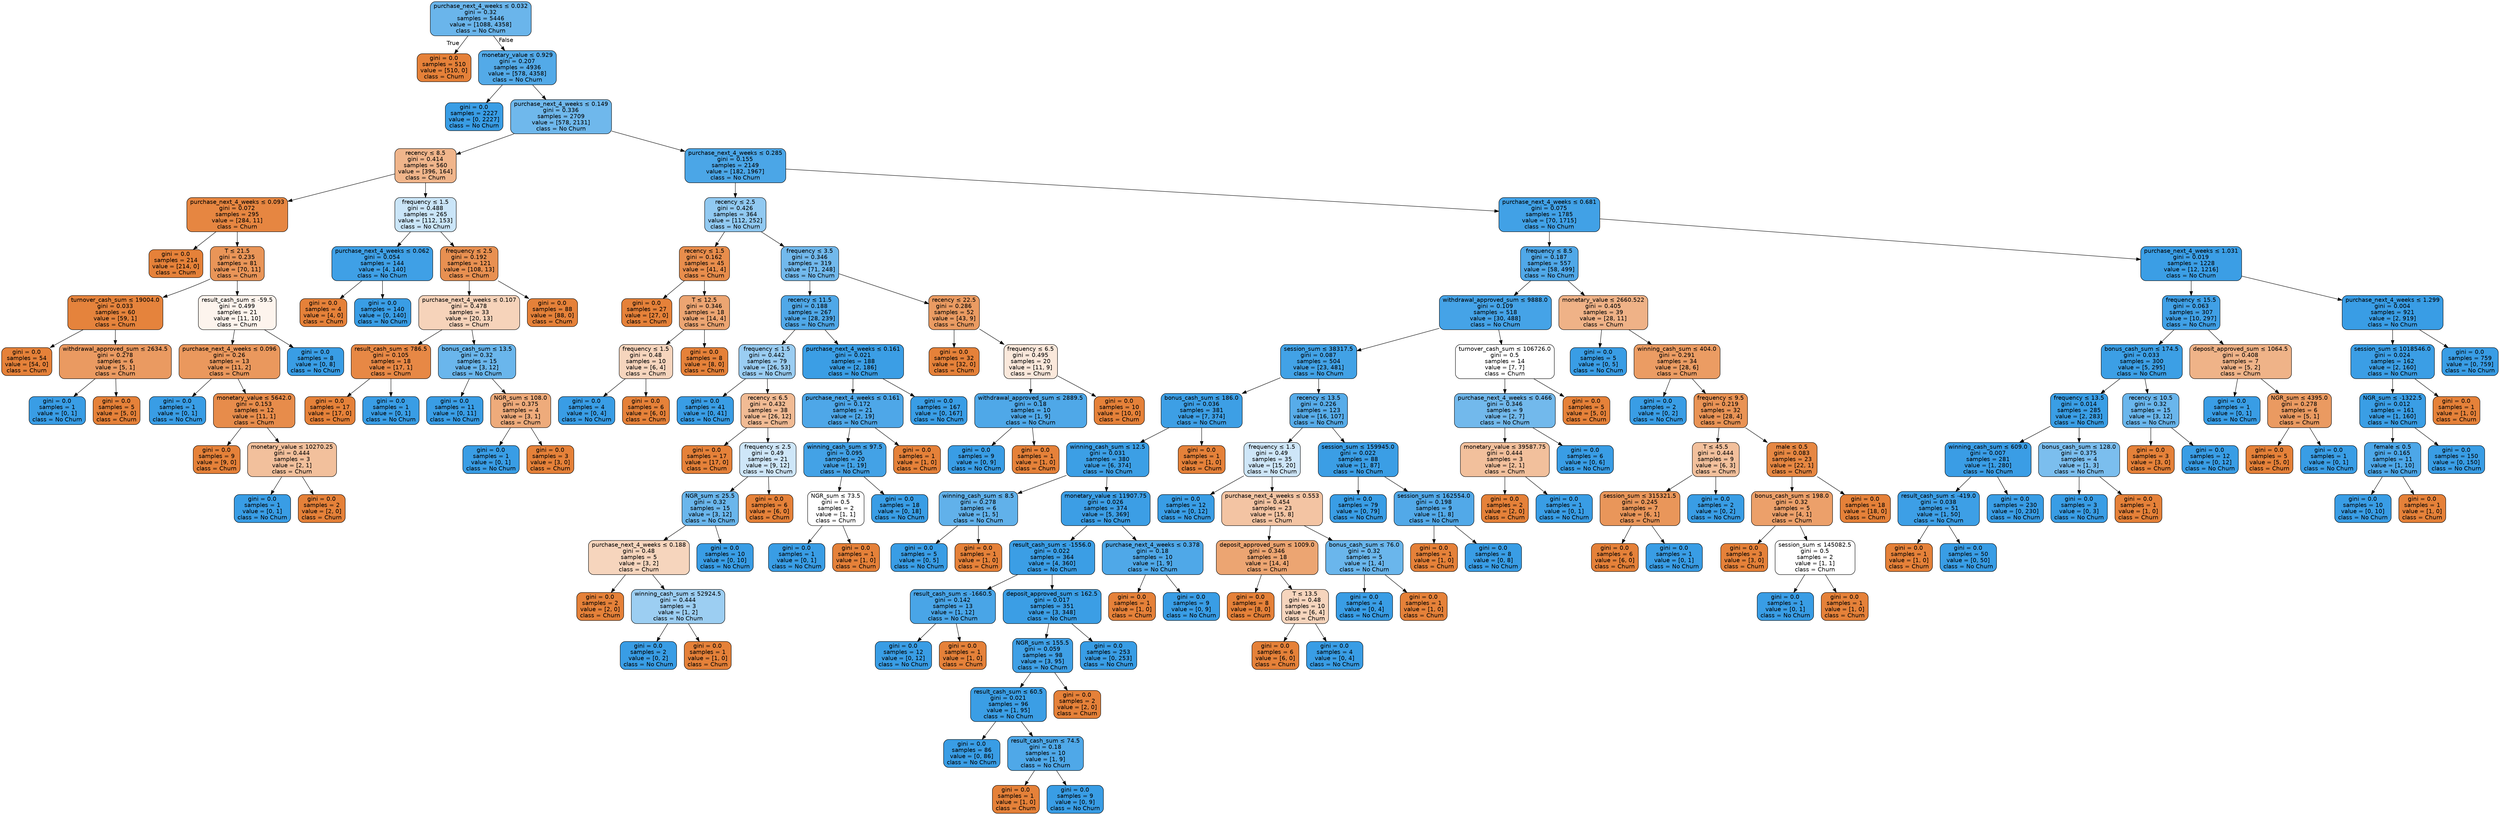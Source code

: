 digraph Tree {
node [shape=box, style="filled, rounded", color="black", fontname=helvetica] ;
edge [fontname=helvetica] ;
0 [label=<purchase_next_4_weeks &le; 0.032<br/>gini = 0.32<br/>samples = 5446<br/>value = [1088, 4358]<br/>class = No Churn>, fillcolor="#6ab5eb"] ;
1 [label=<gini = 0.0<br/>samples = 510<br/>value = [510, 0]<br/>class = Churn>, fillcolor="#e58139"] ;
0 -> 1 [labeldistance=2.5, labelangle=45, headlabel="True"] ;
2 [label=<monetary_value &le; 0.929<br/>gini = 0.207<br/>samples = 4936<br/>value = [578, 4358]<br/>class = No Churn>, fillcolor="#53aae8"] ;
0 -> 2 [labeldistance=2.5, labelangle=-45, headlabel="False"] ;
3 [label=<gini = 0.0<br/>samples = 2227<br/>value = [0, 2227]<br/>class = No Churn>, fillcolor="#399de5"] ;
2 -> 3 ;
4 [label=<purchase_next_4_weeks &le; 0.149<br/>gini = 0.336<br/>samples = 2709<br/>value = [578, 2131]<br/>class = No Churn>, fillcolor="#6fb8ec"] ;
2 -> 4 ;
5 [label=<recency &le; 8.5<br/>gini = 0.414<br/>samples = 560<br/>value = [396, 164]<br/>class = Churn>, fillcolor="#f0b58b"] ;
4 -> 5 ;
6 [label=<purchase_next_4_weeks &le; 0.093<br/>gini = 0.072<br/>samples = 295<br/>value = [284, 11]<br/>class = Churn>, fillcolor="#e68641"] ;
5 -> 6 ;
7 [label=<gini = 0.0<br/>samples = 214<br/>value = [214, 0]<br/>class = Churn>, fillcolor="#e58139"] ;
6 -> 7 ;
8 [label=<T &le; 21.5<br/>gini = 0.235<br/>samples = 81<br/>value = [70, 11]<br/>class = Churn>, fillcolor="#e99558"] ;
6 -> 8 ;
9 [label=<turnover_cash_sum &le; 19004.0<br/>gini = 0.033<br/>samples = 60<br/>value = [59, 1]<br/>class = Churn>, fillcolor="#e5833c"] ;
8 -> 9 ;
10 [label=<gini = 0.0<br/>samples = 54<br/>value = [54, 0]<br/>class = Churn>, fillcolor="#e58139"] ;
9 -> 10 ;
11 [label=<withdrawal_approved_sum &le; 2634.5<br/>gini = 0.278<br/>samples = 6<br/>value = [5, 1]<br/>class = Churn>, fillcolor="#ea9a61"] ;
9 -> 11 ;
12 [label=<gini = 0.0<br/>samples = 1<br/>value = [0, 1]<br/>class = No Churn>, fillcolor="#399de5"] ;
11 -> 12 ;
13 [label=<gini = 0.0<br/>samples = 5<br/>value = [5, 0]<br/>class = Churn>, fillcolor="#e58139"] ;
11 -> 13 ;
14 [label=<result_cash_sum &le; -59.5<br/>gini = 0.499<br/>samples = 21<br/>value = [11, 10]<br/>class = Churn>, fillcolor="#fdf4ed"] ;
8 -> 14 ;
15 [label=<purchase_next_4_weeks &le; 0.096<br/>gini = 0.26<br/>samples = 13<br/>value = [11, 2]<br/>class = Churn>, fillcolor="#ea985d"] ;
14 -> 15 ;
16 [label=<gini = 0.0<br/>samples = 1<br/>value = [0, 1]<br/>class = No Churn>, fillcolor="#399de5"] ;
15 -> 16 ;
17 [label=<monetary_value &le; 5642.0<br/>gini = 0.153<br/>samples = 12<br/>value = [11, 1]<br/>class = Churn>, fillcolor="#e78c4b"] ;
15 -> 17 ;
18 [label=<gini = 0.0<br/>samples = 9<br/>value = [9, 0]<br/>class = Churn>, fillcolor="#e58139"] ;
17 -> 18 ;
19 [label=<monetary_value &le; 10270.25<br/>gini = 0.444<br/>samples = 3<br/>value = [2, 1]<br/>class = Churn>, fillcolor="#f2c09c"] ;
17 -> 19 ;
20 [label=<gini = 0.0<br/>samples = 1<br/>value = [0, 1]<br/>class = No Churn>, fillcolor="#399de5"] ;
19 -> 20 ;
21 [label=<gini = 0.0<br/>samples = 2<br/>value = [2, 0]<br/>class = Churn>, fillcolor="#e58139"] ;
19 -> 21 ;
22 [label=<gini = 0.0<br/>samples = 8<br/>value = [0, 8]<br/>class = No Churn>, fillcolor="#399de5"] ;
14 -> 22 ;
23 [label=<frequency &le; 1.5<br/>gini = 0.488<br/>samples = 265<br/>value = [112, 153]<br/>class = No Churn>, fillcolor="#cae5f8"] ;
5 -> 23 ;
24 [label=<purchase_next_4_weeks &le; 0.062<br/>gini = 0.054<br/>samples = 144<br/>value = [4, 140]<br/>class = No Churn>, fillcolor="#3fa0e6"] ;
23 -> 24 ;
25 [label=<gini = 0.0<br/>samples = 4<br/>value = [4, 0]<br/>class = Churn>, fillcolor="#e58139"] ;
24 -> 25 ;
26 [label=<gini = 0.0<br/>samples = 140<br/>value = [0, 140]<br/>class = No Churn>, fillcolor="#399de5"] ;
24 -> 26 ;
27 [label=<frequency &le; 2.5<br/>gini = 0.192<br/>samples = 121<br/>value = [108, 13]<br/>class = Churn>, fillcolor="#e89051"] ;
23 -> 27 ;
28 [label=<purchase_next_4_weeks &le; 0.107<br/>gini = 0.478<br/>samples = 33<br/>value = [20, 13]<br/>class = Churn>, fillcolor="#f6d3ba"] ;
27 -> 28 ;
29 [label=<result_cash_sum &le; 786.5<br/>gini = 0.105<br/>samples = 18<br/>value = [17, 1]<br/>class = Churn>, fillcolor="#e78845"] ;
28 -> 29 ;
30 [label=<gini = 0.0<br/>samples = 17<br/>value = [17, 0]<br/>class = Churn>, fillcolor="#e58139"] ;
29 -> 30 ;
31 [label=<gini = 0.0<br/>samples = 1<br/>value = [0, 1]<br/>class = No Churn>, fillcolor="#399de5"] ;
29 -> 31 ;
32 [label=<bonus_cash_sum &le; 13.5<br/>gini = 0.32<br/>samples = 15<br/>value = [3, 12]<br/>class = No Churn>, fillcolor="#6ab6ec"] ;
28 -> 32 ;
33 [label=<gini = 0.0<br/>samples = 11<br/>value = [0, 11]<br/>class = No Churn>, fillcolor="#399de5"] ;
32 -> 33 ;
34 [label=<NGR_sum &le; 108.0<br/>gini = 0.375<br/>samples = 4<br/>value = [3, 1]<br/>class = Churn>, fillcolor="#eeab7b"] ;
32 -> 34 ;
35 [label=<gini = 0.0<br/>samples = 1<br/>value = [0, 1]<br/>class = No Churn>, fillcolor="#399de5"] ;
34 -> 35 ;
36 [label=<gini = 0.0<br/>samples = 3<br/>value = [3, 0]<br/>class = Churn>, fillcolor="#e58139"] ;
34 -> 36 ;
37 [label=<gini = 0.0<br/>samples = 88<br/>value = [88, 0]<br/>class = Churn>, fillcolor="#e58139"] ;
27 -> 37 ;
38 [label=<purchase_next_4_weeks &le; 0.285<br/>gini = 0.155<br/>samples = 2149<br/>value = [182, 1967]<br/>class = No Churn>, fillcolor="#4ba6e7"] ;
4 -> 38 ;
39 [label=<recency &le; 2.5<br/>gini = 0.426<br/>samples = 364<br/>value = [112, 252]<br/>class = No Churn>, fillcolor="#91c9f1"] ;
38 -> 39 ;
40 [label=<recency &le; 1.5<br/>gini = 0.162<br/>samples = 45<br/>value = [41, 4]<br/>class = Churn>, fillcolor="#e88d4c"] ;
39 -> 40 ;
41 [label=<gini = 0.0<br/>samples = 27<br/>value = [27, 0]<br/>class = Churn>, fillcolor="#e58139"] ;
40 -> 41 ;
42 [label=<T &le; 12.5<br/>gini = 0.346<br/>samples = 18<br/>value = [14, 4]<br/>class = Churn>, fillcolor="#eca572"] ;
40 -> 42 ;
43 [label=<frequency &le; 1.5<br/>gini = 0.48<br/>samples = 10<br/>value = [6, 4]<br/>class = Churn>, fillcolor="#f6d5bd"] ;
42 -> 43 ;
44 [label=<gini = 0.0<br/>samples = 4<br/>value = [0, 4]<br/>class = No Churn>, fillcolor="#399de5"] ;
43 -> 44 ;
45 [label=<gini = 0.0<br/>samples = 6<br/>value = [6, 0]<br/>class = Churn>, fillcolor="#e58139"] ;
43 -> 45 ;
46 [label=<gini = 0.0<br/>samples = 8<br/>value = [8, 0]<br/>class = Churn>, fillcolor="#e58139"] ;
42 -> 46 ;
47 [label=<frequency &le; 3.5<br/>gini = 0.346<br/>samples = 319<br/>value = [71, 248]<br/>class = No Churn>, fillcolor="#72b9ec"] ;
39 -> 47 ;
48 [label=<recency &le; 11.5<br/>gini = 0.188<br/>samples = 267<br/>value = [28, 239]<br/>class = No Churn>, fillcolor="#50a8e8"] ;
47 -> 48 ;
49 [label=<frequency &le; 1.5<br/>gini = 0.442<br/>samples = 79<br/>value = [26, 53]<br/>class = No Churn>, fillcolor="#9acdf2"] ;
48 -> 49 ;
50 [label=<gini = 0.0<br/>samples = 41<br/>value = [0, 41]<br/>class = No Churn>, fillcolor="#399de5"] ;
49 -> 50 ;
51 [label=<recency &le; 6.5<br/>gini = 0.432<br/>samples = 38<br/>value = [26, 12]<br/>class = Churn>, fillcolor="#f1bb94"] ;
49 -> 51 ;
52 [label=<gini = 0.0<br/>samples = 17<br/>value = [17, 0]<br/>class = Churn>, fillcolor="#e58139"] ;
51 -> 52 ;
53 [label=<frequency &le; 2.5<br/>gini = 0.49<br/>samples = 21<br/>value = [9, 12]<br/>class = No Churn>, fillcolor="#cee6f8"] ;
51 -> 53 ;
54 [label=<NGR_sum &le; 25.5<br/>gini = 0.32<br/>samples = 15<br/>value = [3, 12]<br/>class = No Churn>, fillcolor="#6ab6ec"] ;
53 -> 54 ;
55 [label=<purchase_next_4_weeks &le; 0.188<br/>gini = 0.48<br/>samples = 5<br/>value = [3, 2]<br/>class = Churn>, fillcolor="#f6d5bd"] ;
54 -> 55 ;
56 [label=<gini = 0.0<br/>samples = 2<br/>value = [2, 0]<br/>class = Churn>, fillcolor="#e58139"] ;
55 -> 56 ;
57 [label=<winning_cash_sum &le; 52924.5<br/>gini = 0.444<br/>samples = 3<br/>value = [1, 2]<br/>class = No Churn>, fillcolor="#9ccef2"] ;
55 -> 57 ;
58 [label=<gini = 0.0<br/>samples = 2<br/>value = [0, 2]<br/>class = No Churn>, fillcolor="#399de5"] ;
57 -> 58 ;
59 [label=<gini = 0.0<br/>samples = 1<br/>value = [1, 0]<br/>class = Churn>, fillcolor="#e58139"] ;
57 -> 59 ;
60 [label=<gini = 0.0<br/>samples = 10<br/>value = [0, 10]<br/>class = No Churn>, fillcolor="#399de5"] ;
54 -> 60 ;
61 [label=<gini = 0.0<br/>samples = 6<br/>value = [6, 0]<br/>class = Churn>, fillcolor="#e58139"] ;
53 -> 61 ;
62 [label=<purchase_next_4_weeks &le; 0.161<br/>gini = 0.021<br/>samples = 188<br/>value = [2, 186]<br/>class = No Churn>, fillcolor="#3b9ee5"] ;
48 -> 62 ;
63 [label=<purchase_next_4_weeks &le; 0.161<br/>gini = 0.172<br/>samples = 21<br/>value = [2, 19]<br/>class = No Churn>, fillcolor="#4ea7e8"] ;
62 -> 63 ;
64 [label=<winning_cash_sum &le; 97.5<br/>gini = 0.095<br/>samples = 20<br/>value = [1, 19]<br/>class = No Churn>, fillcolor="#43a2e6"] ;
63 -> 64 ;
65 [label=<NGR_sum &le; 73.5<br/>gini = 0.5<br/>samples = 2<br/>value = [1, 1]<br/>class = Churn>, fillcolor="#ffffff"] ;
64 -> 65 ;
66 [label=<gini = 0.0<br/>samples = 1<br/>value = [0, 1]<br/>class = No Churn>, fillcolor="#399de5"] ;
65 -> 66 ;
67 [label=<gini = 0.0<br/>samples = 1<br/>value = [1, 0]<br/>class = Churn>, fillcolor="#e58139"] ;
65 -> 67 ;
68 [label=<gini = 0.0<br/>samples = 18<br/>value = [0, 18]<br/>class = No Churn>, fillcolor="#399de5"] ;
64 -> 68 ;
69 [label=<gini = 0.0<br/>samples = 1<br/>value = [1, 0]<br/>class = Churn>, fillcolor="#e58139"] ;
63 -> 69 ;
70 [label=<gini = 0.0<br/>samples = 167<br/>value = [0, 167]<br/>class = No Churn>, fillcolor="#399de5"] ;
62 -> 70 ;
71 [label=<recency &le; 22.5<br/>gini = 0.286<br/>samples = 52<br/>value = [43, 9]<br/>class = Churn>, fillcolor="#ea9b62"] ;
47 -> 71 ;
72 [label=<gini = 0.0<br/>samples = 32<br/>value = [32, 0]<br/>class = Churn>, fillcolor="#e58139"] ;
71 -> 72 ;
73 [label=<frequency &le; 6.5<br/>gini = 0.495<br/>samples = 20<br/>value = [11, 9]<br/>class = Churn>, fillcolor="#fae8db"] ;
71 -> 73 ;
74 [label=<withdrawal_approved_sum &le; 2889.5<br/>gini = 0.18<br/>samples = 10<br/>value = [1, 9]<br/>class = No Churn>, fillcolor="#4fa8e8"] ;
73 -> 74 ;
75 [label=<gini = 0.0<br/>samples = 9<br/>value = [0, 9]<br/>class = No Churn>, fillcolor="#399de5"] ;
74 -> 75 ;
76 [label=<gini = 0.0<br/>samples = 1<br/>value = [1, 0]<br/>class = Churn>, fillcolor="#e58139"] ;
74 -> 76 ;
77 [label=<gini = 0.0<br/>samples = 10<br/>value = [10, 0]<br/>class = Churn>, fillcolor="#e58139"] ;
73 -> 77 ;
78 [label=<purchase_next_4_weeks &le; 0.681<br/>gini = 0.075<br/>samples = 1785<br/>value = [70, 1715]<br/>class = No Churn>, fillcolor="#41a1e6"] ;
38 -> 78 ;
79 [label=<frequency &le; 8.5<br/>gini = 0.187<br/>samples = 557<br/>value = [58, 499]<br/>class = No Churn>, fillcolor="#50a8e8"] ;
78 -> 79 ;
80 [label=<withdrawal_approved_sum &le; 9888.0<br/>gini = 0.109<br/>samples = 518<br/>value = [30, 488]<br/>class = No Churn>, fillcolor="#45a3e7"] ;
79 -> 80 ;
81 [label=<session_sum &le; 38317.5<br/>gini = 0.087<br/>samples = 504<br/>value = [23, 481]<br/>class = No Churn>, fillcolor="#42a2e6"] ;
80 -> 81 ;
82 [label=<bonus_cash_sum &le; 186.0<br/>gini = 0.036<br/>samples = 381<br/>value = [7, 374]<br/>class = No Churn>, fillcolor="#3d9fe5"] ;
81 -> 82 ;
83 [label=<winning_cash_sum &le; 12.5<br/>gini = 0.031<br/>samples = 380<br/>value = [6, 374]<br/>class = No Churn>, fillcolor="#3c9fe5"] ;
82 -> 83 ;
84 [label=<winning_cash_sum &le; 8.5<br/>gini = 0.278<br/>samples = 6<br/>value = [1, 5]<br/>class = No Churn>, fillcolor="#61b1ea"] ;
83 -> 84 ;
85 [label=<gini = 0.0<br/>samples = 5<br/>value = [0, 5]<br/>class = No Churn>, fillcolor="#399de5"] ;
84 -> 85 ;
86 [label=<gini = 0.0<br/>samples = 1<br/>value = [1, 0]<br/>class = Churn>, fillcolor="#e58139"] ;
84 -> 86 ;
87 [label=<monetary_value &le; 11907.75<br/>gini = 0.026<br/>samples = 374<br/>value = [5, 369]<br/>class = No Churn>, fillcolor="#3c9ee5"] ;
83 -> 87 ;
88 [label=<result_cash_sum &le; -1556.0<br/>gini = 0.022<br/>samples = 364<br/>value = [4, 360]<br/>class = No Churn>, fillcolor="#3b9ee5"] ;
87 -> 88 ;
89 [label=<result_cash_sum &le; -1660.5<br/>gini = 0.142<br/>samples = 13<br/>value = [1, 12]<br/>class = No Churn>, fillcolor="#49a5e7"] ;
88 -> 89 ;
90 [label=<gini = 0.0<br/>samples = 12<br/>value = [0, 12]<br/>class = No Churn>, fillcolor="#399de5"] ;
89 -> 90 ;
91 [label=<gini = 0.0<br/>samples = 1<br/>value = [1, 0]<br/>class = Churn>, fillcolor="#e58139"] ;
89 -> 91 ;
92 [label=<deposit_approved_sum &le; 162.5<br/>gini = 0.017<br/>samples = 351<br/>value = [3, 348]<br/>class = No Churn>, fillcolor="#3b9ee5"] ;
88 -> 92 ;
93 [label=<NGR_sum &le; 155.5<br/>gini = 0.059<br/>samples = 98<br/>value = [3, 95]<br/>class = No Churn>, fillcolor="#3fa0e6"] ;
92 -> 93 ;
94 [label=<result_cash_sum &le; 60.5<br/>gini = 0.021<br/>samples = 96<br/>value = [1, 95]<br/>class = No Churn>, fillcolor="#3b9ee5"] ;
93 -> 94 ;
95 [label=<gini = 0.0<br/>samples = 86<br/>value = [0, 86]<br/>class = No Churn>, fillcolor="#399de5"] ;
94 -> 95 ;
96 [label=<result_cash_sum &le; 74.5<br/>gini = 0.18<br/>samples = 10<br/>value = [1, 9]<br/>class = No Churn>, fillcolor="#4fa8e8"] ;
94 -> 96 ;
97 [label=<gini = 0.0<br/>samples = 1<br/>value = [1, 0]<br/>class = Churn>, fillcolor="#e58139"] ;
96 -> 97 ;
98 [label=<gini = 0.0<br/>samples = 9<br/>value = [0, 9]<br/>class = No Churn>, fillcolor="#399de5"] ;
96 -> 98 ;
99 [label=<gini = 0.0<br/>samples = 2<br/>value = [2, 0]<br/>class = Churn>, fillcolor="#e58139"] ;
93 -> 99 ;
100 [label=<gini = 0.0<br/>samples = 253<br/>value = [0, 253]<br/>class = No Churn>, fillcolor="#399de5"] ;
92 -> 100 ;
101 [label=<purchase_next_4_weeks &le; 0.378<br/>gini = 0.18<br/>samples = 10<br/>value = [1, 9]<br/>class = No Churn>, fillcolor="#4fa8e8"] ;
87 -> 101 ;
102 [label=<gini = 0.0<br/>samples = 1<br/>value = [1, 0]<br/>class = Churn>, fillcolor="#e58139"] ;
101 -> 102 ;
103 [label=<gini = 0.0<br/>samples = 9<br/>value = [0, 9]<br/>class = No Churn>, fillcolor="#399de5"] ;
101 -> 103 ;
104 [label=<gini = 0.0<br/>samples = 1<br/>value = [1, 0]<br/>class = Churn>, fillcolor="#e58139"] ;
82 -> 104 ;
105 [label=<recency &le; 13.5<br/>gini = 0.226<br/>samples = 123<br/>value = [16, 107]<br/>class = No Churn>, fillcolor="#57ace9"] ;
81 -> 105 ;
106 [label=<frequency &le; 1.5<br/>gini = 0.49<br/>samples = 35<br/>value = [15, 20]<br/>class = No Churn>, fillcolor="#cee6f8"] ;
105 -> 106 ;
107 [label=<gini = 0.0<br/>samples = 12<br/>value = [0, 12]<br/>class = No Churn>, fillcolor="#399de5"] ;
106 -> 107 ;
108 [label=<purchase_next_4_weeks &le; 0.553<br/>gini = 0.454<br/>samples = 23<br/>value = [15, 8]<br/>class = Churn>, fillcolor="#f3c4a3"] ;
106 -> 108 ;
109 [label=<deposit_approved_sum &le; 1009.0<br/>gini = 0.346<br/>samples = 18<br/>value = [14, 4]<br/>class = Churn>, fillcolor="#eca572"] ;
108 -> 109 ;
110 [label=<gini = 0.0<br/>samples = 8<br/>value = [8, 0]<br/>class = Churn>, fillcolor="#e58139"] ;
109 -> 110 ;
111 [label=<T &le; 13.5<br/>gini = 0.48<br/>samples = 10<br/>value = [6, 4]<br/>class = Churn>, fillcolor="#f6d5bd"] ;
109 -> 111 ;
112 [label=<gini = 0.0<br/>samples = 6<br/>value = [6, 0]<br/>class = Churn>, fillcolor="#e58139"] ;
111 -> 112 ;
113 [label=<gini = 0.0<br/>samples = 4<br/>value = [0, 4]<br/>class = No Churn>, fillcolor="#399de5"] ;
111 -> 113 ;
114 [label=<bonus_cash_sum &le; 76.0<br/>gini = 0.32<br/>samples = 5<br/>value = [1, 4]<br/>class = No Churn>, fillcolor="#6ab6ec"] ;
108 -> 114 ;
115 [label=<gini = 0.0<br/>samples = 4<br/>value = [0, 4]<br/>class = No Churn>, fillcolor="#399de5"] ;
114 -> 115 ;
116 [label=<gini = 0.0<br/>samples = 1<br/>value = [1, 0]<br/>class = Churn>, fillcolor="#e58139"] ;
114 -> 116 ;
117 [label=<session_sum &le; 159945.0<br/>gini = 0.022<br/>samples = 88<br/>value = [1, 87]<br/>class = No Churn>, fillcolor="#3b9ee5"] ;
105 -> 117 ;
118 [label=<gini = 0.0<br/>samples = 79<br/>value = [0, 79]<br/>class = No Churn>, fillcolor="#399de5"] ;
117 -> 118 ;
119 [label=<session_sum &le; 162554.0<br/>gini = 0.198<br/>samples = 9<br/>value = [1, 8]<br/>class = No Churn>, fillcolor="#52a9e8"] ;
117 -> 119 ;
120 [label=<gini = 0.0<br/>samples = 1<br/>value = [1, 0]<br/>class = Churn>, fillcolor="#e58139"] ;
119 -> 120 ;
121 [label=<gini = 0.0<br/>samples = 8<br/>value = [0, 8]<br/>class = No Churn>, fillcolor="#399de5"] ;
119 -> 121 ;
122 [label=<turnover_cash_sum &le; 106726.0<br/>gini = 0.5<br/>samples = 14<br/>value = [7, 7]<br/>class = Churn>, fillcolor="#ffffff"] ;
80 -> 122 ;
123 [label=<purchase_next_4_weeks &le; 0.466<br/>gini = 0.346<br/>samples = 9<br/>value = [2, 7]<br/>class = No Churn>, fillcolor="#72b9ec"] ;
122 -> 123 ;
124 [label=<monetary_value &le; 39587.75<br/>gini = 0.444<br/>samples = 3<br/>value = [2, 1]<br/>class = Churn>, fillcolor="#f2c09c"] ;
123 -> 124 ;
125 [label=<gini = 0.0<br/>samples = 2<br/>value = [2, 0]<br/>class = Churn>, fillcolor="#e58139"] ;
124 -> 125 ;
126 [label=<gini = 0.0<br/>samples = 1<br/>value = [0, 1]<br/>class = No Churn>, fillcolor="#399de5"] ;
124 -> 126 ;
127 [label=<gini = 0.0<br/>samples = 6<br/>value = [0, 6]<br/>class = No Churn>, fillcolor="#399de5"] ;
123 -> 127 ;
128 [label=<gini = 0.0<br/>samples = 5<br/>value = [5, 0]<br/>class = Churn>, fillcolor="#e58139"] ;
122 -> 128 ;
129 [label=<monetary_value &le; 2660.522<br/>gini = 0.405<br/>samples = 39<br/>value = [28, 11]<br/>class = Churn>, fillcolor="#efb287"] ;
79 -> 129 ;
130 [label=<gini = 0.0<br/>samples = 5<br/>value = [0, 5]<br/>class = No Churn>, fillcolor="#399de5"] ;
129 -> 130 ;
131 [label=<winning_cash_sum &le; 404.0<br/>gini = 0.291<br/>samples = 34<br/>value = [28, 6]<br/>class = Churn>, fillcolor="#eb9c63"] ;
129 -> 131 ;
132 [label=<gini = 0.0<br/>samples = 2<br/>value = [0, 2]<br/>class = No Churn>, fillcolor="#399de5"] ;
131 -> 132 ;
133 [label=<frequency &le; 9.5<br/>gini = 0.219<br/>samples = 32<br/>value = [28, 4]<br/>class = Churn>, fillcolor="#e99355"] ;
131 -> 133 ;
134 [label=<T &le; 45.5<br/>gini = 0.444<br/>samples = 9<br/>value = [6, 3]<br/>class = Churn>, fillcolor="#f2c09c"] ;
133 -> 134 ;
135 [label=<session_sum &le; 315321.5<br/>gini = 0.245<br/>samples = 7<br/>value = [6, 1]<br/>class = Churn>, fillcolor="#e9965a"] ;
134 -> 135 ;
136 [label=<gini = 0.0<br/>samples = 6<br/>value = [6, 0]<br/>class = Churn>, fillcolor="#e58139"] ;
135 -> 136 ;
137 [label=<gini = 0.0<br/>samples = 1<br/>value = [0, 1]<br/>class = No Churn>, fillcolor="#399de5"] ;
135 -> 137 ;
138 [label=<gini = 0.0<br/>samples = 2<br/>value = [0, 2]<br/>class = No Churn>, fillcolor="#399de5"] ;
134 -> 138 ;
139 [label=<male &le; 0.5<br/>gini = 0.083<br/>samples = 23<br/>value = [22, 1]<br/>class = Churn>, fillcolor="#e68742"] ;
133 -> 139 ;
140 [label=<bonus_cash_sum &le; 198.0<br/>gini = 0.32<br/>samples = 5<br/>value = [4, 1]<br/>class = Churn>, fillcolor="#eca06a"] ;
139 -> 140 ;
141 [label=<gini = 0.0<br/>samples = 3<br/>value = [3, 0]<br/>class = Churn>, fillcolor="#e58139"] ;
140 -> 141 ;
142 [label=<session_sum &le; 145082.5<br/>gini = 0.5<br/>samples = 2<br/>value = [1, 1]<br/>class = Churn>, fillcolor="#ffffff"] ;
140 -> 142 ;
143 [label=<gini = 0.0<br/>samples = 1<br/>value = [0, 1]<br/>class = No Churn>, fillcolor="#399de5"] ;
142 -> 143 ;
144 [label=<gini = 0.0<br/>samples = 1<br/>value = [1, 0]<br/>class = Churn>, fillcolor="#e58139"] ;
142 -> 144 ;
145 [label=<gini = 0.0<br/>samples = 18<br/>value = [18, 0]<br/>class = Churn>, fillcolor="#e58139"] ;
139 -> 145 ;
146 [label=<purchase_next_4_weeks &le; 1.031<br/>gini = 0.019<br/>samples = 1228<br/>value = [12, 1216]<br/>class = No Churn>, fillcolor="#3b9ee5"] ;
78 -> 146 ;
147 [label=<frequency &le; 15.5<br/>gini = 0.063<br/>samples = 307<br/>value = [10, 297]<br/>class = No Churn>, fillcolor="#40a0e6"] ;
146 -> 147 ;
148 [label=<bonus_cash_sum &le; 174.5<br/>gini = 0.033<br/>samples = 300<br/>value = [5, 295]<br/>class = No Churn>, fillcolor="#3c9fe5"] ;
147 -> 148 ;
149 [label=<frequency &le; 13.5<br/>gini = 0.014<br/>samples = 285<br/>value = [2, 283]<br/>class = No Churn>, fillcolor="#3a9ee5"] ;
148 -> 149 ;
150 [label=<winning_cash_sum &le; 609.0<br/>gini = 0.007<br/>samples = 281<br/>value = [1, 280]<br/>class = No Churn>, fillcolor="#3a9de5"] ;
149 -> 150 ;
151 [label=<result_cash_sum &le; -419.0<br/>gini = 0.038<br/>samples = 51<br/>value = [1, 50]<br/>class = No Churn>, fillcolor="#3d9fe6"] ;
150 -> 151 ;
152 [label=<gini = 0.0<br/>samples = 1<br/>value = [1, 0]<br/>class = Churn>, fillcolor="#e58139"] ;
151 -> 152 ;
153 [label=<gini = 0.0<br/>samples = 50<br/>value = [0, 50]<br/>class = No Churn>, fillcolor="#399de5"] ;
151 -> 153 ;
154 [label=<gini = 0.0<br/>samples = 230<br/>value = [0, 230]<br/>class = No Churn>, fillcolor="#399de5"] ;
150 -> 154 ;
155 [label=<bonus_cash_sum &le; 128.0<br/>gini = 0.375<br/>samples = 4<br/>value = [1, 3]<br/>class = No Churn>, fillcolor="#7bbeee"] ;
149 -> 155 ;
156 [label=<gini = 0.0<br/>samples = 3<br/>value = [0, 3]<br/>class = No Churn>, fillcolor="#399de5"] ;
155 -> 156 ;
157 [label=<gini = 0.0<br/>samples = 1<br/>value = [1, 0]<br/>class = Churn>, fillcolor="#e58139"] ;
155 -> 157 ;
158 [label=<recency &le; 10.5<br/>gini = 0.32<br/>samples = 15<br/>value = [3, 12]<br/>class = No Churn>, fillcolor="#6ab6ec"] ;
148 -> 158 ;
159 [label=<gini = 0.0<br/>samples = 3<br/>value = [3, 0]<br/>class = Churn>, fillcolor="#e58139"] ;
158 -> 159 ;
160 [label=<gini = 0.0<br/>samples = 12<br/>value = [0, 12]<br/>class = No Churn>, fillcolor="#399de5"] ;
158 -> 160 ;
161 [label=<deposit_approved_sum &le; 1064.5<br/>gini = 0.408<br/>samples = 7<br/>value = [5, 2]<br/>class = Churn>, fillcolor="#efb388"] ;
147 -> 161 ;
162 [label=<gini = 0.0<br/>samples = 1<br/>value = [0, 1]<br/>class = No Churn>, fillcolor="#399de5"] ;
161 -> 162 ;
163 [label=<NGR_sum &le; 4395.0<br/>gini = 0.278<br/>samples = 6<br/>value = [5, 1]<br/>class = Churn>, fillcolor="#ea9a61"] ;
161 -> 163 ;
164 [label=<gini = 0.0<br/>samples = 5<br/>value = [5, 0]<br/>class = Churn>, fillcolor="#e58139"] ;
163 -> 164 ;
165 [label=<gini = 0.0<br/>samples = 1<br/>value = [0, 1]<br/>class = No Churn>, fillcolor="#399de5"] ;
163 -> 165 ;
166 [label=<purchase_next_4_weeks &le; 1.299<br/>gini = 0.004<br/>samples = 921<br/>value = [2, 919]<br/>class = No Churn>, fillcolor="#399de5"] ;
146 -> 166 ;
167 [label=<session_sum &le; 1018546.0<br/>gini = 0.024<br/>samples = 162<br/>value = [2, 160]<br/>class = No Churn>, fillcolor="#3b9ee5"] ;
166 -> 167 ;
168 [label=<NGR_sum &le; -1322.5<br/>gini = 0.012<br/>samples = 161<br/>value = [1, 160]<br/>class = No Churn>, fillcolor="#3a9ee5"] ;
167 -> 168 ;
169 [label=<female &le; 0.5<br/>gini = 0.165<br/>samples = 11<br/>value = [1, 10]<br/>class = No Churn>, fillcolor="#4da7e8"] ;
168 -> 169 ;
170 [label=<gini = 0.0<br/>samples = 10<br/>value = [0, 10]<br/>class = No Churn>, fillcolor="#399de5"] ;
169 -> 170 ;
171 [label=<gini = 0.0<br/>samples = 1<br/>value = [1, 0]<br/>class = Churn>, fillcolor="#e58139"] ;
169 -> 171 ;
172 [label=<gini = 0.0<br/>samples = 150<br/>value = [0, 150]<br/>class = No Churn>, fillcolor="#399de5"] ;
168 -> 172 ;
173 [label=<gini = 0.0<br/>samples = 1<br/>value = [1, 0]<br/>class = Churn>, fillcolor="#e58139"] ;
167 -> 173 ;
174 [label=<gini = 0.0<br/>samples = 759<br/>value = [0, 759]<br/>class = No Churn>, fillcolor="#399de5"] ;
166 -> 174 ;
}